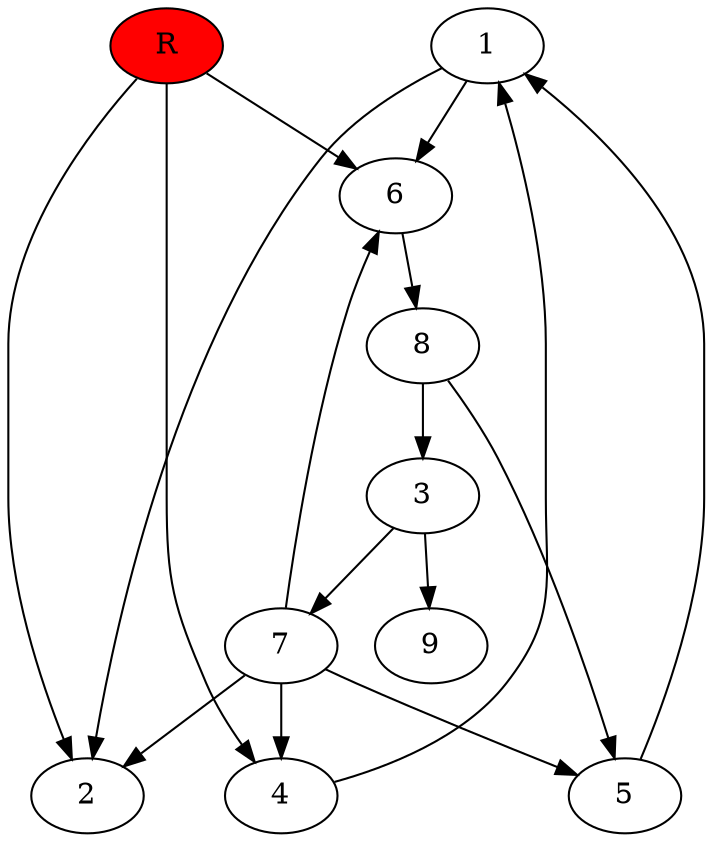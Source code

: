 digraph prb52287 {
	1
	2
	3
	4
	5
	6
	7
	8
	R [fillcolor="#ff0000" style=filled]
	1 -> 2
	1 -> 6
	3 -> 7
	3 -> 9
	4 -> 1
	5 -> 1
	6 -> 8
	7 -> 2
	7 -> 4
	7 -> 5
	7 -> 6
	8 -> 3
	8 -> 5
	R -> 2
	R -> 4
	R -> 6
}
